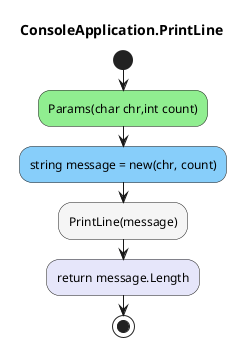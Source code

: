 @startuml ConsoleApplication.PrintLine
title ConsoleApplication.PrintLine
start
#LightGreen:Params(char chr,int count);
#LightSkyBlue:string message = new(chr, count);
#WhiteSmoke:PrintLine(message);
#Lavender:return message.Length;
stop
@enduml
